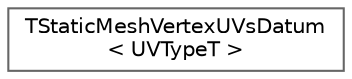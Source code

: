 digraph "Graphical Class Hierarchy"
{
 // INTERACTIVE_SVG=YES
 // LATEX_PDF_SIZE
  bgcolor="transparent";
  edge [fontname=Helvetica,fontsize=10,labelfontname=Helvetica,labelfontsize=10];
  node [fontname=Helvetica,fontsize=10,shape=box,height=0.2,width=0.4];
  rankdir="LR";
  Node0 [id="Node000000",label="TStaticMeshVertexUVsDatum\l\< UVTypeT \>",height=0.2,width=0.4,color="grey40", fillcolor="white", style="filled",URL="$d8/db8/structTStaticMeshVertexUVsDatum.html",tooltip=" "];
}
